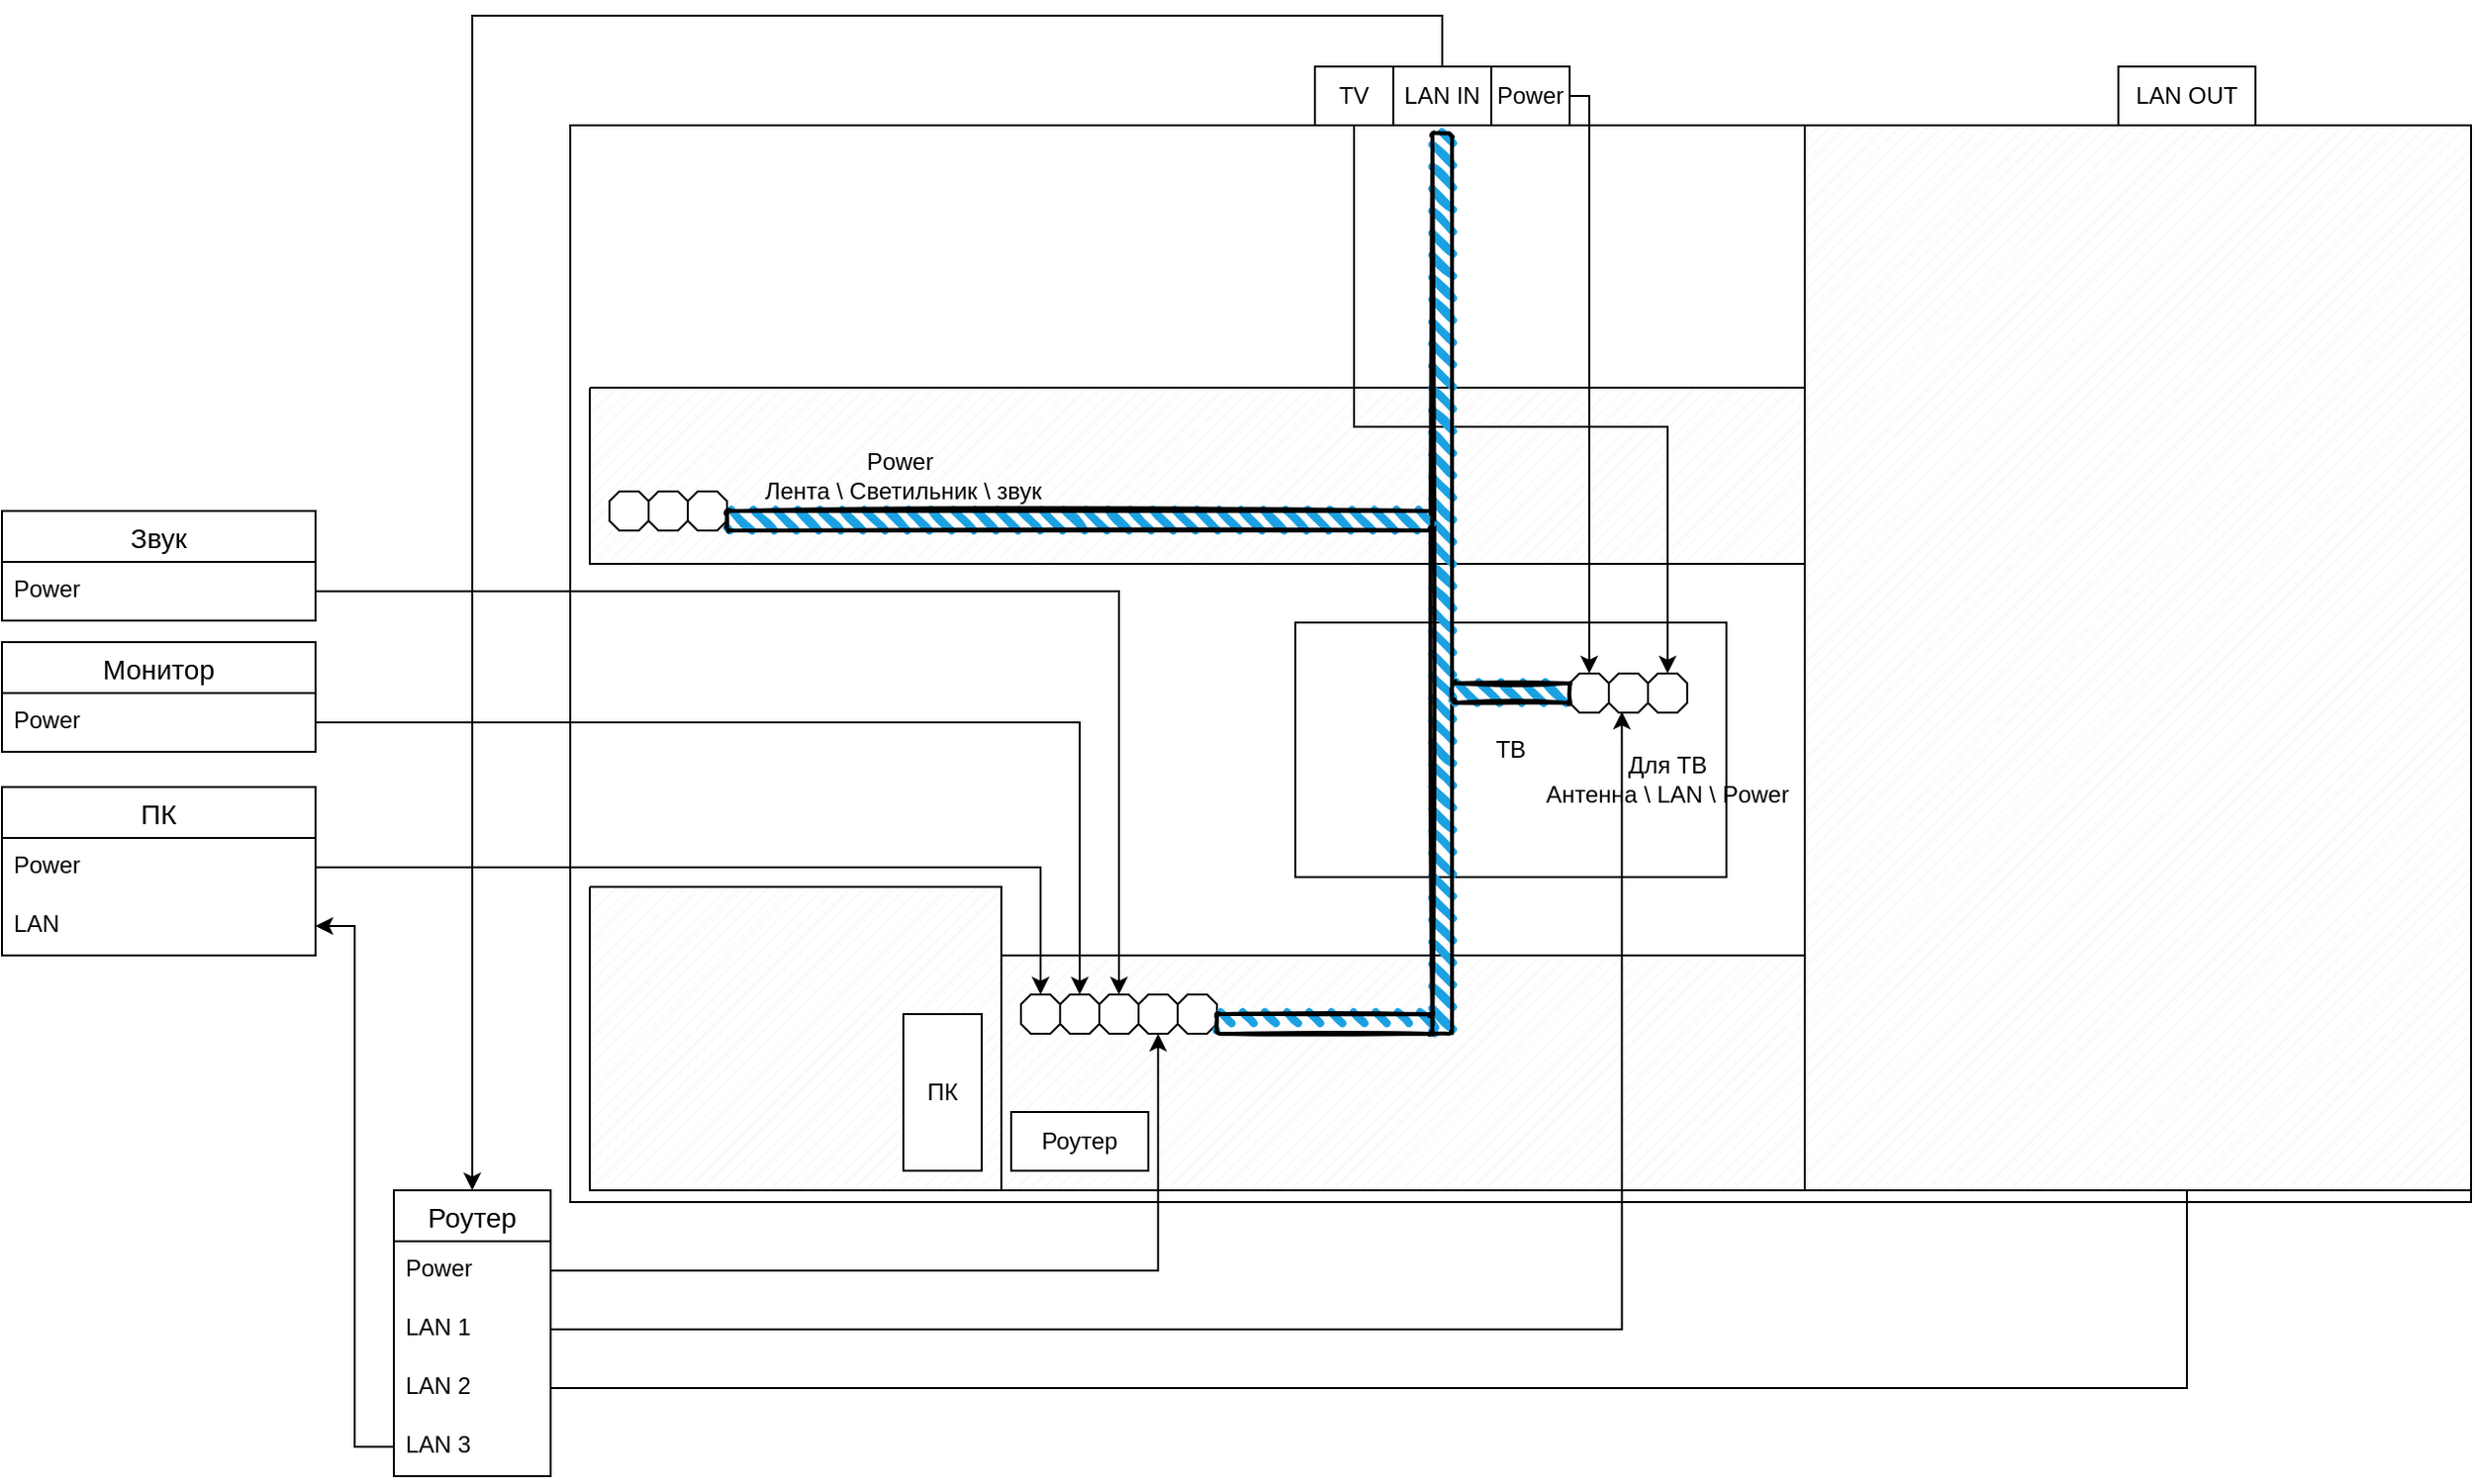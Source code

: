 <mxfile version="20.4.0" type="github">
  <diagram id="bFoL-frkQB1pndfRTyYJ" name="Страница 1">
    <mxGraphModel dx="1502" dy="863" grid="1" gridSize="10" guides="1" tooltips="1" connect="1" arrows="1" fold="1" page="1" pageScale="1" pageWidth="827" pageHeight="1169" math="0" shadow="0">
      <root>
        <mxCell id="0" />
        <mxCell id="1" parent="0" />
        <mxCell id="4i3I_lf2-mHoZY_5bq3r-1" value="" style="rounded=0;whiteSpace=wrap;html=1;" vertex="1" parent="1">
          <mxGeometry x="350" y="136" width="970" height="550" as="geometry" />
        </mxCell>
        <mxCell id="4i3I_lf2-mHoZY_5bq3r-83" value="" style="verticalLabelPosition=bottom;verticalAlign=top;html=1;shape=mxgraph.basic.patternFillRect;fillStyle=diag;step=5;fillStrokeWidth=0.2;fillStrokeColor=#dddddd;" vertex="1" parent="1">
          <mxGeometry x="570" y="560" width="410" height="120" as="geometry" />
        </mxCell>
        <mxCell id="4i3I_lf2-mHoZY_5bq3r-82" value="" style="verticalLabelPosition=bottom;verticalAlign=top;html=1;shape=mxgraph.basic.patternFillRect;fillStyle=diag;step=5;fillStrokeWidth=0.2;fillStrokeColor=#dddddd;" vertex="1" parent="1">
          <mxGeometry x="360" y="270" width="620" height="90" as="geometry" />
        </mxCell>
        <mxCell id="4i3I_lf2-mHoZY_5bq3r-98" value="ТВ" style="whiteSpace=wrap;html=1;align=center;" vertex="1" parent="1">
          <mxGeometry x="720" y="390" width="220" height="130" as="geometry" />
        </mxCell>
        <mxCell id="4i3I_lf2-mHoZY_5bq3r-2" value="" style="verticalLabelPosition=bottom;verticalAlign=top;html=1;shape=mxgraph.basic.polygon;polyCoords=[[0.25,0],[0.75,0],[1,0.25],[1,0.75],[0.75,1],[0.25,1],[0,0.75],[0,0.25]];polyline=0;" vertex="1" parent="1">
          <mxGeometry x="580" y="580" width="20" height="20" as="geometry" />
        </mxCell>
        <mxCell id="4i3I_lf2-mHoZY_5bq3r-4" value="" style="verticalLabelPosition=bottom;verticalAlign=top;html=1;shape=mxgraph.basic.polygon;polyCoords=[[0.25,0],[0.75,0],[1,0.25],[1,0.75],[0.75,1],[0.25,1],[0,0.75],[0,0.25]];polyline=0;" vertex="1" parent="1">
          <mxGeometry x="600" y="580" width="20" height="20" as="geometry" />
        </mxCell>
        <mxCell id="4i3I_lf2-mHoZY_5bq3r-5" value="" style="verticalLabelPosition=bottom;verticalAlign=top;html=1;shape=mxgraph.basic.polygon;polyCoords=[[0.25,0],[0.75,0],[1,0.25],[1,0.75],[0.75,1],[0.25,1],[0,0.75],[0,0.25]];polyline=0;" vertex="1" parent="1">
          <mxGeometry x="620" y="580" width="20" height="20" as="geometry" />
        </mxCell>
        <mxCell id="4i3I_lf2-mHoZY_5bq3r-6" value="ПК" style="swimlane;fontStyle=0;childLayout=stackLayout;horizontal=1;startSize=26;horizontalStack=0;resizeParent=1;resizeParentMax=0;resizeLast=0;collapsible=1;marginBottom=0;align=center;fontSize=14;" vertex="1" parent="1">
          <mxGeometry x="60" y="474" width="160" height="86" as="geometry" />
        </mxCell>
        <mxCell id="4i3I_lf2-mHoZY_5bq3r-8" value="Power" style="text;strokeColor=none;fillColor=none;spacingLeft=4;spacingRight=4;overflow=hidden;rotatable=0;points=[[0,0.5],[1,0.5]];portConstraint=eastwest;fontSize=12;" vertex="1" parent="4i3I_lf2-mHoZY_5bq3r-6">
          <mxGeometry y="26" width="160" height="30" as="geometry" />
        </mxCell>
        <mxCell id="4i3I_lf2-mHoZY_5bq3r-13" value="LAN" style="text;strokeColor=none;fillColor=none;spacingLeft=4;spacingRight=4;overflow=hidden;rotatable=0;points=[[0,0.5],[1,0.5]];portConstraint=eastwest;fontSize=12;" vertex="1" parent="4i3I_lf2-mHoZY_5bq3r-6">
          <mxGeometry y="56" width="160" height="30" as="geometry" />
        </mxCell>
        <mxCell id="4i3I_lf2-mHoZY_5bq3r-15" value="" style="verticalLabelPosition=bottom;verticalAlign=top;html=1;shape=mxgraph.basic.polygon;polyCoords=[[0.25,0],[0.75,0],[1,0.25],[1,0.75],[0.75,1],[0.25,1],[0,0.75],[0,0.25]];polyline=0;" vertex="1" parent="1">
          <mxGeometry x="660" y="580" width="20" height="20" as="geometry" />
        </mxCell>
        <mxCell id="4i3I_lf2-mHoZY_5bq3r-22" value="Роутер" style="swimlane;fontStyle=0;childLayout=stackLayout;horizontal=1;startSize=26;horizontalStack=0;resizeParent=1;resizeParentMax=0;resizeLast=0;collapsible=1;marginBottom=0;align=center;fontSize=14;" vertex="1" parent="1">
          <mxGeometry x="260" y="680" width="80" height="146" as="geometry" />
        </mxCell>
        <mxCell id="4i3I_lf2-mHoZY_5bq3r-23" value="Power" style="text;strokeColor=none;fillColor=none;spacingLeft=4;spacingRight=4;overflow=hidden;rotatable=0;points=[[0,0.5],[1,0.5]];portConstraint=eastwest;fontSize=12;" vertex="1" parent="4i3I_lf2-mHoZY_5bq3r-22">
          <mxGeometry y="26" width="80" height="30" as="geometry" />
        </mxCell>
        <mxCell id="4i3I_lf2-mHoZY_5bq3r-24" value="LAN 1" style="text;strokeColor=none;fillColor=none;spacingLeft=4;spacingRight=4;overflow=hidden;rotatable=0;points=[[0,0.5],[1,0.5]];portConstraint=eastwest;fontSize=12;" vertex="1" parent="4i3I_lf2-mHoZY_5bq3r-22">
          <mxGeometry y="56" width="80" height="30" as="geometry" />
        </mxCell>
        <mxCell id="4i3I_lf2-mHoZY_5bq3r-66" value="LAN 2" style="text;strokeColor=none;fillColor=none;spacingLeft=4;spacingRight=4;overflow=hidden;rotatable=0;points=[[0,0.5],[1,0.5]];portConstraint=eastwest;fontSize=12;" vertex="1" parent="4i3I_lf2-mHoZY_5bq3r-22">
          <mxGeometry y="86" width="80" height="30" as="geometry" />
        </mxCell>
        <mxCell id="4i3I_lf2-mHoZY_5bq3r-68" value="LAN 3" style="text;strokeColor=none;fillColor=none;spacingLeft=4;spacingRight=4;overflow=hidden;rotatable=0;points=[[0,0.5],[1,0.5]];portConstraint=eastwest;fontSize=12;" vertex="1" parent="4i3I_lf2-mHoZY_5bq3r-22">
          <mxGeometry y="116" width="80" height="30" as="geometry" />
        </mxCell>
        <mxCell id="4i3I_lf2-mHoZY_5bq3r-26" value="Монитор" style="swimlane;fontStyle=0;childLayout=stackLayout;horizontal=1;startSize=26;horizontalStack=0;resizeParent=1;resizeParentMax=0;resizeLast=0;collapsible=1;marginBottom=0;align=center;fontSize=14;" vertex="1" parent="1">
          <mxGeometry x="60" y="400" width="160" height="56" as="geometry" />
        </mxCell>
        <mxCell id="4i3I_lf2-mHoZY_5bq3r-27" value="Power" style="text;strokeColor=none;fillColor=none;spacingLeft=4;spacingRight=4;overflow=hidden;rotatable=0;points=[[0,0.5],[1,0.5]];portConstraint=eastwest;fontSize=12;" vertex="1" parent="4i3I_lf2-mHoZY_5bq3r-26">
          <mxGeometry y="26" width="160" height="30" as="geometry" />
        </mxCell>
        <mxCell id="4i3I_lf2-mHoZY_5bq3r-30" value="Звук" style="swimlane;fontStyle=0;childLayout=stackLayout;horizontal=1;startSize=26;horizontalStack=0;resizeParent=1;resizeParentMax=0;resizeLast=0;collapsible=1;marginBottom=0;align=center;fontSize=14;" vertex="1" parent="1">
          <mxGeometry x="60" y="333" width="160" height="56" as="geometry" />
        </mxCell>
        <mxCell id="4i3I_lf2-mHoZY_5bq3r-31" value="Power" style="text;strokeColor=none;fillColor=none;spacingLeft=4;spacingRight=4;overflow=hidden;rotatable=0;points=[[0,0.5],[1,0.5]];portConstraint=eastwest;fontSize=12;" vertex="1" parent="4i3I_lf2-mHoZY_5bq3r-30">
          <mxGeometry y="26" width="160" height="30" as="geometry" />
        </mxCell>
        <mxCell id="4i3I_lf2-mHoZY_5bq3r-35" style="edgeStyle=orthogonalEdgeStyle;rounded=0;orthogonalLoop=1;jettySize=auto;html=1;" edge="1" parent="1" source="4i3I_lf2-mHoZY_5bq3r-27" target="4i3I_lf2-mHoZY_5bq3r-4">
          <mxGeometry relative="1" as="geometry" />
        </mxCell>
        <mxCell id="4i3I_lf2-mHoZY_5bq3r-37" style="edgeStyle=orthogonalEdgeStyle;rounded=0;orthogonalLoop=1;jettySize=auto;html=1;" edge="1" parent="1" source="4i3I_lf2-mHoZY_5bq3r-8" target="4i3I_lf2-mHoZY_5bq3r-2">
          <mxGeometry relative="1" as="geometry" />
        </mxCell>
        <mxCell id="4i3I_lf2-mHoZY_5bq3r-38" style="edgeStyle=orthogonalEdgeStyle;rounded=0;orthogonalLoop=1;jettySize=auto;html=1;" edge="1" parent="1" source="4i3I_lf2-mHoZY_5bq3r-31" target="4i3I_lf2-mHoZY_5bq3r-5">
          <mxGeometry relative="1" as="geometry" />
        </mxCell>
        <mxCell id="4i3I_lf2-mHoZY_5bq3r-59" style="edgeStyle=orthogonalEdgeStyle;rounded=0;orthogonalLoop=1;jettySize=auto;html=1;" edge="1" parent="1" source="4i3I_lf2-mHoZY_5bq3r-39" target="4i3I_lf2-mHoZY_5bq3r-49">
          <mxGeometry relative="1" as="geometry">
            <Array as="points">
              <mxPoint x="750" y="290" />
              <mxPoint x="910" y="290" />
            </Array>
          </mxGeometry>
        </mxCell>
        <mxCell id="4i3I_lf2-mHoZY_5bq3r-39" value="TV" style="whiteSpace=wrap;html=1;align=center;" vertex="1" parent="1">
          <mxGeometry x="730" y="106" width="40" height="30" as="geometry" />
        </mxCell>
        <mxCell id="4i3I_lf2-mHoZY_5bq3r-77" style="edgeStyle=orthogonalEdgeStyle;rounded=0;orthogonalLoop=1;jettySize=auto;html=1;" edge="1" parent="1" source="4i3I_lf2-mHoZY_5bq3r-40" target="4i3I_lf2-mHoZY_5bq3r-22">
          <mxGeometry relative="1" as="geometry">
            <Array as="points">
              <mxPoint x="795" y="80" />
              <mxPoint x="300" y="80" />
            </Array>
          </mxGeometry>
        </mxCell>
        <mxCell id="4i3I_lf2-mHoZY_5bq3r-40" value="LAN IN" style="whiteSpace=wrap;html=1;align=center;" vertex="1" parent="1">
          <mxGeometry x="770" y="106" width="50" height="30" as="geometry" />
        </mxCell>
        <mxCell id="4i3I_lf2-mHoZY_5bq3r-47" value="" style="verticalLabelPosition=bottom;verticalAlign=top;html=1;shape=mxgraph.basic.polygon;polyCoords=[[0.25,0],[0.75,0],[1,0.25],[1,0.75],[0.75,1],[0.25,1],[0,0.75],[0,0.25]];polyline=0;" vertex="1" parent="1">
          <mxGeometry x="860" y="416" width="20" height="20" as="geometry" />
        </mxCell>
        <mxCell id="4i3I_lf2-mHoZY_5bq3r-48" value="" style="verticalLabelPosition=bottom;verticalAlign=top;html=1;shape=mxgraph.basic.polygon;polyCoords=[[0.25,0],[0.75,0],[1,0.25],[1,0.75],[0.75,1],[0.25,1],[0,0.75],[0,0.25]];polyline=0;" vertex="1" parent="1">
          <mxGeometry x="880" y="416" width="20" height="20" as="geometry" />
        </mxCell>
        <mxCell id="4i3I_lf2-mHoZY_5bq3r-49" value="" style="verticalLabelPosition=bottom;verticalAlign=top;html=1;shape=mxgraph.basic.polygon;polyCoords=[[0.25,0],[0.75,0],[1,0.25],[1,0.75],[0.75,1],[0.25,1],[0,0.75],[0,0.25]];polyline=0;" vertex="1" parent="1">
          <mxGeometry x="900" y="416" width="20" height="20" as="geometry" />
        </mxCell>
        <mxCell id="4i3I_lf2-mHoZY_5bq3r-74" style="edgeStyle=orthogonalEdgeStyle;rounded=0;orthogonalLoop=1;jettySize=auto;html=1;" edge="1" parent="1" source="4i3I_lf2-mHoZY_5bq3r-55" target="4i3I_lf2-mHoZY_5bq3r-47">
          <mxGeometry relative="1" as="geometry">
            <Array as="points">
              <mxPoint x="870" y="121" />
            </Array>
          </mxGeometry>
        </mxCell>
        <mxCell id="4i3I_lf2-mHoZY_5bq3r-55" value="Power" style="whiteSpace=wrap;html=1;align=center;" vertex="1" parent="1">
          <mxGeometry x="820" y="106" width="40" height="30" as="geometry" />
        </mxCell>
        <mxCell id="4i3I_lf2-mHoZY_5bq3r-60" value="" style="verticalLabelPosition=bottom;verticalAlign=top;html=1;shape=mxgraph.basic.polygon;polyCoords=[[0.25,0],[0.75,0],[1,0.25],[1,0.75],[0.75,1],[0.25,1],[0,0.75],[0,0.25]];polyline=0;" vertex="1" parent="1">
          <mxGeometry x="370" y="323" width="20" height="20" as="geometry" />
        </mxCell>
        <mxCell id="4i3I_lf2-mHoZY_5bq3r-61" value="" style="verticalLabelPosition=bottom;verticalAlign=top;html=1;shape=mxgraph.basic.polygon;polyCoords=[[0.25,0],[0.75,0],[1,0.25],[1,0.75],[0.75,1],[0.25,1],[0,0.75],[0,0.25]];polyline=0;" vertex="1" parent="1">
          <mxGeometry x="390" y="323" width="20" height="20" as="geometry" />
        </mxCell>
        <mxCell id="4i3I_lf2-mHoZY_5bq3r-62" value="" style="verticalLabelPosition=bottom;verticalAlign=top;html=1;shape=mxgraph.basic.polygon;polyCoords=[[0.25,0],[0.75,0],[1,0.25],[1,0.75],[0.75,1],[0.25,1],[0,0.75],[0,0.25]];polyline=0;" vertex="1" parent="1">
          <mxGeometry x="410" y="323" width="20" height="20" as="geometry" />
        </mxCell>
        <mxCell id="4i3I_lf2-mHoZY_5bq3r-70" style="edgeStyle=orthogonalEdgeStyle;rounded=0;orthogonalLoop=1;jettySize=auto;html=1;entryX=0.333;entryY=0.975;entryDx=0;entryDy=0;entryPerimeter=0;" edge="1" parent="1" source="4i3I_lf2-mHoZY_5bq3r-24" target="4i3I_lf2-mHoZY_5bq3r-48">
          <mxGeometry relative="1" as="geometry" />
        </mxCell>
        <mxCell id="4i3I_lf2-mHoZY_5bq3r-71" value="Для ТВ&lt;br&gt;Антенна \ LAN \ Power" style="text;html=1;strokeColor=none;fillColor=none;align=center;verticalAlign=middle;whiteSpace=wrap;rounded=0;" vertex="1" parent="1">
          <mxGeometry x="840" y="450" width="140" height="40" as="geometry" />
        </mxCell>
        <mxCell id="4i3I_lf2-mHoZY_5bq3r-72" value="Power&amp;nbsp;&lt;br&gt;Лента \ Светильник \ звук" style="text;html=1;strokeColor=none;fillColor=none;align=center;verticalAlign=middle;whiteSpace=wrap;rounded=0;" vertex="1" parent="1">
          <mxGeometry x="440" y="295" width="160" height="40" as="geometry" />
        </mxCell>
        <mxCell id="4i3I_lf2-mHoZY_5bq3r-73" value="LAN OUT" style="whiteSpace=wrap;html=1;align=center;" vertex="1" parent="1">
          <mxGeometry x="1140" y="106" width="70" height="30" as="geometry" />
        </mxCell>
        <mxCell id="4i3I_lf2-mHoZY_5bq3r-75" style="edgeStyle=orthogonalEdgeStyle;rounded=0;orthogonalLoop=1;jettySize=auto;html=1;" edge="1" parent="1" source="4i3I_lf2-mHoZY_5bq3r-66" target="4i3I_lf2-mHoZY_5bq3r-73">
          <mxGeometry relative="1" as="geometry" />
        </mxCell>
        <mxCell id="4i3I_lf2-mHoZY_5bq3r-78" style="edgeStyle=orthogonalEdgeStyle;rounded=0;orthogonalLoop=1;jettySize=auto;html=1;entryX=1;entryY=0.5;entryDx=0;entryDy=0;" edge="1" parent="1" source="4i3I_lf2-mHoZY_5bq3r-68" target="4i3I_lf2-mHoZY_5bq3r-13">
          <mxGeometry relative="1" as="geometry" />
        </mxCell>
        <mxCell id="4i3I_lf2-mHoZY_5bq3r-84" value="" style="verticalLabelPosition=bottom;verticalAlign=top;html=1;shape=mxgraph.basic.patternFillRect;fillStyle=diag;step=5;fillStrokeWidth=0.2;fillStrokeColor=#dddddd;" vertex="1" parent="1">
          <mxGeometry x="980" y="136" width="340" height="544" as="geometry" />
        </mxCell>
        <mxCell id="4i3I_lf2-mHoZY_5bq3r-86" value="" style="verticalLabelPosition=bottom;verticalAlign=top;html=1;shape=mxgraph.basic.patternFillRect;fillStyle=diag;step=5;fillStrokeWidth=0.2;fillStrokeColor=#dddddd;" vertex="1" parent="1">
          <mxGeometry x="360" y="525" width="210" height="155" as="geometry" />
        </mxCell>
        <mxCell id="4i3I_lf2-mHoZY_5bq3r-87" value="" style="verticalLabelPosition=bottom;verticalAlign=top;html=1;shape=mxgraph.basic.polygon;polyCoords=[[0.25,0],[0.75,0],[1,0.25],[1,0.75],[0.75,1],[0.25,1],[0,0.75],[0,0.25]];polyline=0;" vertex="1" parent="1">
          <mxGeometry x="640" y="580" width="20" height="20" as="geometry" />
        </mxCell>
        <mxCell id="4i3I_lf2-mHoZY_5bq3r-88" style="edgeStyle=orthogonalEdgeStyle;rounded=0;orthogonalLoop=1;jettySize=auto;html=1;" edge="1" parent="1" source="4i3I_lf2-mHoZY_5bq3r-23" target="4i3I_lf2-mHoZY_5bq3r-87">
          <mxGeometry relative="1" as="geometry" />
        </mxCell>
        <mxCell id="4i3I_lf2-mHoZY_5bq3r-89" value="" style="rounded=1;whiteSpace=wrap;html=1;strokeWidth=2;fillWeight=4;hachureGap=8;hachureAngle=45;fillColor=#1ba1e2;sketch=1;" vertex="1" parent="1">
          <mxGeometry x="790" y="140" width="10" height="460" as="geometry" />
        </mxCell>
        <mxCell id="4i3I_lf2-mHoZY_5bq3r-90" value="" style="rounded=1;whiteSpace=wrap;html=1;strokeWidth=2;fillWeight=4;hachureGap=8;hachureAngle=45;fillColor=#1ba1e2;sketch=1;" vertex="1" parent="1">
          <mxGeometry x="430" y="333" width="360" height="10" as="geometry" />
        </mxCell>
        <mxCell id="4i3I_lf2-mHoZY_5bq3r-91" value="" style="rounded=1;whiteSpace=wrap;html=1;strokeWidth=2;fillWeight=4;hachureGap=8;hachureAngle=45;fillColor=#1ba1e2;sketch=1;" vertex="1" parent="1">
          <mxGeometry x="680" y="590" width="110" height="10" as="geometry" />
        </mxCell>
        <mxCell id="4i3I_lf2-mHoZY_5bq3r-92" value="" style="rounded=1;whiteSpace=wrap;html=1;strokeWidth=2;fillWeight=4;hachureGap=8;hachureAngle=45;fillColor=#1ba1e2;sketch=1;" vertex="1" parent="1">
          <mxGeometry x="800" y="421" width="60" height="10" as="geometry" />
        </mxCell>
        <mxCell id="4i3I_lf2-mHoZY_5bq3r-95" value="Роутер" style="whiteSpace=wrap;html=1;align=center;" vertex="1" parent="1">
          <mxGeometry x="575" y="640" width="70" height="30" as="geometry" />
        </mxCell>
        <mxCell id="4i3I_lf2-mHoZY_5bq3r-96" value="ПК" style="whiteSpace=wrap;html=1;align=center;" vertex="1" parent="1">
          <mxGeometry x="520" y="590" width="40" height="80" as="geometry" />
        </mxCell>
      </root>
    </mxGraphModel>
  </diagram>
</mxfile>
